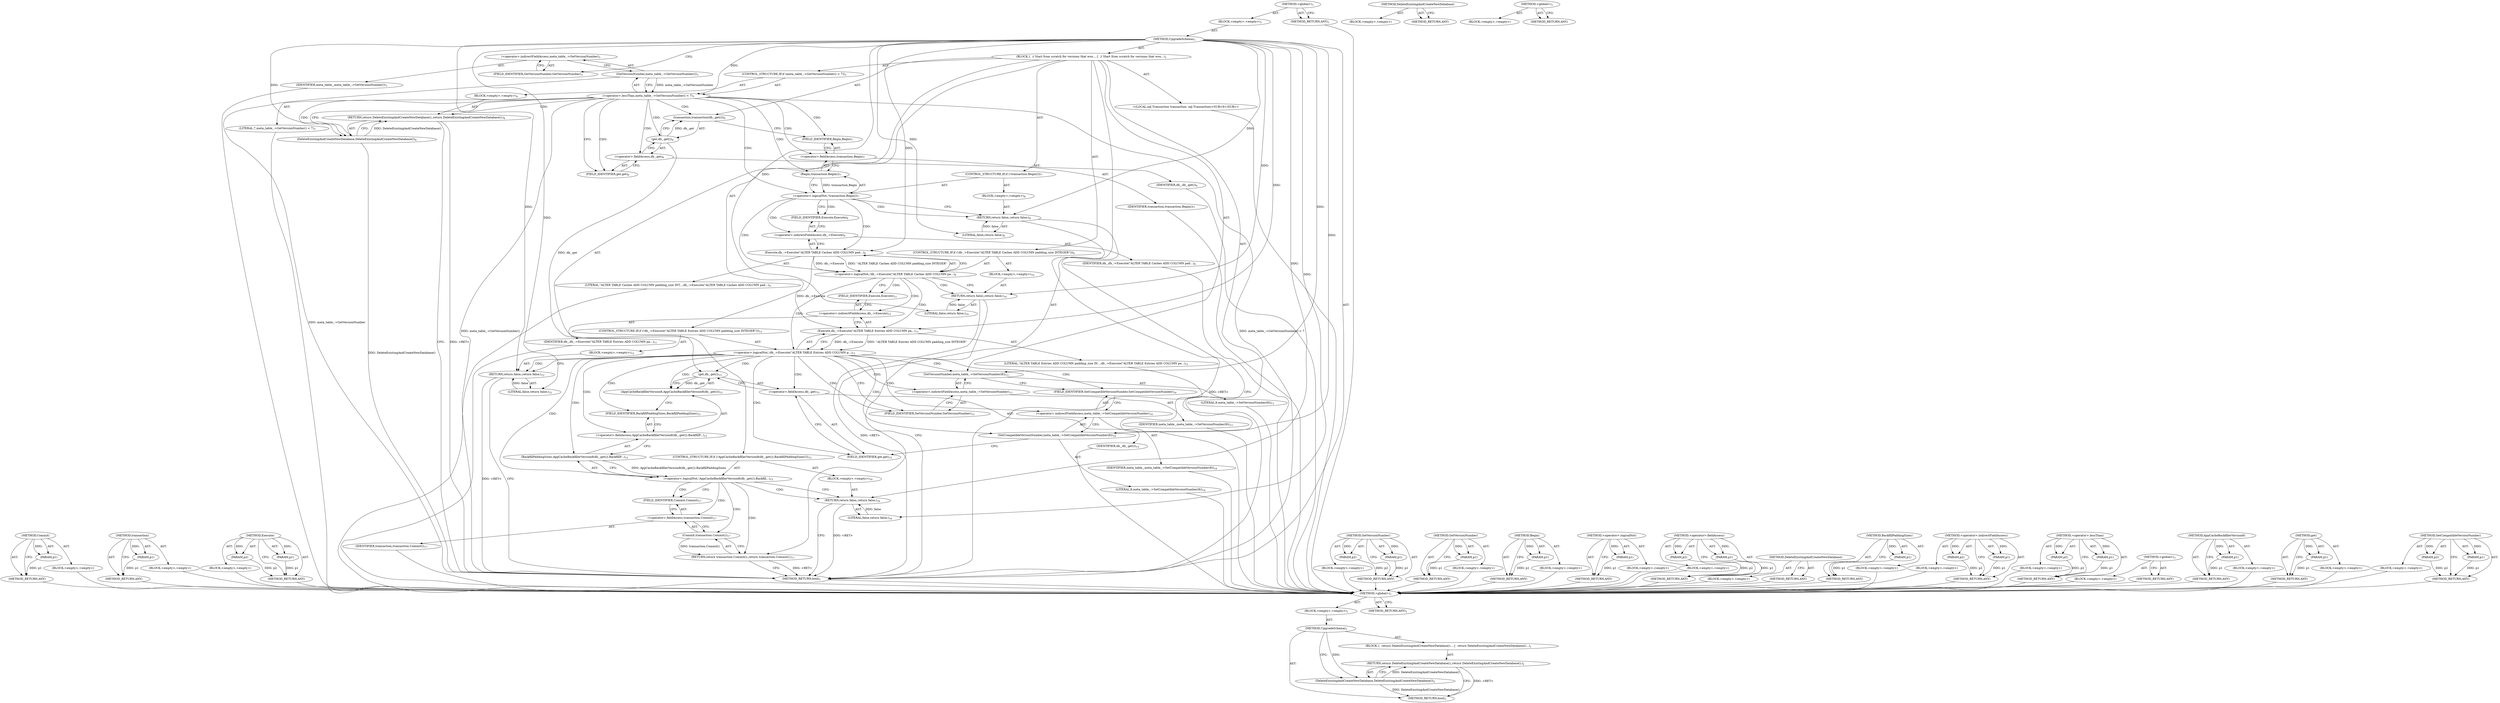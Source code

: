 digraph "SetCompatibleVersionNumber" {
vulnerable_6 [label=<(METHOD,&lt;global&gt;)<SUB>1</SUB>>];
vulnerable_7 [label=<(BLOCK,&lt;empty&gt;,&lt;empty&gt;)<SUB>1</SUB>>];
vulnerable_8 [label=<(METHOD,UpgradeSchema)<SUB>1</SUB>>];
vulnerable_9 [label=<(BLOCK,{
  return DeleteExistingAndCreateNewDatabase()...,{
  return DeleteExistingAndCreateNewDatabase()...)<SUB>1</SUB>>];
vulnerable_10 [label=<(RETURN,return DeleteExistingAndCreateNewDatabase();,return DeleteExistingAndCreateNewDatabase();)<SUB>2</SUB>>];
vulnerable_11 [label=<(DeleteExistingAndCreateNewDatabase,DeleteExistingAndCreateNewDatabase())<SUB>2</SUB>>];
vulnerable_12 [label=<(METHOD_RETURN,bool)<SUB>1</SUB>>];
vulnerable_14 [label=<(METHOD_RETURN,ANY)<SUB>1</SUB>>];
vulnerable_29 [label=<(METHOD,DeleteExistingAndCreateNewDatabase)>];
vulnerable_30 [label=<(BLOCK,&lt;empty&gt;,&lt;empty&gt;)>];
vulnerable_31 [label=<(METHOD_RETURN,ANY)>];
vulnerable_23 [label=<(METHOD,&lt;global&gt;)<SUB>1</SUB>>];
vulnerable_24 [label=<(BLOCK,&lt;empty&gt;,&lt;empty&gt;)>];
vulnerable_25 [label=<(METHOD_RETURN,ANY)>];
fixed_169 [label=<(METHOD,Commit)>];
fixed_170 [label=<(PARAM,p1)>];
fixed_171 [label=<(BLOCK,&lt;empty&gt;,&lt;empty&gt;)>];
fixed_172 [label=<(METHOD_RETURN,ANY)>];
fixed_125 [label=<(METHOD,transaction)>];
fixed_126 [label=<(PARAM,p1)>];
fixed_127 [label=<(BLOCK,&lt;empty&gt;,&lt;empty&gt;)>];
fixed_128 [label=<(METHOD_RETURN,ANY)>];
fixed_146 [label=<(METHOD,Execute)>];
fixed_147 [label=<(PARAM,p1)>];
fixed_148 [label=<(PARAM,p2)>];
fixed_149 [label=<(BLOCK,&lt;empty&gt;,&lt;empty&gt;)>];
fixed_150 [label=<(METHOD_RETURN,ANY)>];
fixed_6 [label=<(METHOD,&lt;global&gt;)<SUB>1</SUB>>];
fixed_7 [label=<(BLOCK,&lt;empty&gt;,&lt;empty&gt;)<SUB>1</SUB>>];
fixed_8 [label=<(METHOD,UpgradeSchema)<SUB>1</SUB>>];
fixed_9 [label=<(BLOCK,{
  // Start from scratch for versions that wou...,{
  // Start from scratch for versions that wou...)<SUB>1</SUB>>];
fixed_10 [label=<(CONTROL_STRUCTURE,IF,if (meta_table_-&gt;GetVersionNumber() &lt; 7))<SUB>3</SUB>>];
fixed_11 [label=<(&lt;operator&gt;.lessThan,meta_table_-&gt;GetVersionNumber() &lt; 7)<SUB>3</SUB>>];
fixed_12 [label=<(GetVersionNumber,meta_table_-&gt;GetVersionNumber())<SUB>3</SUB>>];
fixed_13 [label=<(&lt;operator&gt;.indirectFieldAccess,meta_table_-&gt;GetVersionNumber)<SUB>3</SUB>>];
fixed_14 [label=<(IDENTIFIER,meta_table_,meta_table_-&gt;GetVersionNumber())<SUB>3</SUB>>];
fixed_15 [label=<(FIELD_IDENTIFIER,GetVersionNumber,GetVersionNumber)<SUB>3</SUB>>];
fixed_16 [label=<(LITERAL,7,meta_table_-&gt;GetVersionNumber() &lt; 7)<SUB>3</SUB>>];
fixed_17 [label=<(BLOCK,&lt;empty&gt;,&lt;empty&gt;)<SUB>4</SUB>>];
fixed_18 [label=<(RETURN,return DeleteExistingAndCreateNewDatabase();,return DeleteExistingAndCreateNewDatabase();)<SUB>4</SUB>>];
fixed_19 [label=<(DeleteExistingAndCreateNewDatabase,DeleteExistingAndCreateNewDatabase())<SUB>4</SUB>>];
fixed_20 [label="<(LOCAL,sql.Transaction transaction: sql.Transaction)<SUB>6</SUB>>"];
fixed_21 [label=<(transaction,transaction(db_.get()))<SUB>6</SUB>>];
fixed_22 [label=<(get,db_.get())<SUB>6</SUB>>];
fixed_23 [label=<(&lt;operator&gt;.fieldAccess,db_.get)<SUB>6</SUB>>];
fixed_24 [label=<(IDENTIFIER,db_,db_.get())<SUB>6</SUB>>];
fixed_25 [label=<(FIELD_IDENTIFIER,get,get)<SUB>6</SUB>>];
fixed_26 [label=<(CONTROL_STRUCTURE,IF,if (!transaction.Begin()))<SUB>7</SUB>>];
fixed_27 [label=<(&lt;operator&gt;.logicalNot,!transaction.Begin())<SUB>7</SUB>>];
fixed_28 [label=<(Begin,transaction.Begin())<SUB>7</SUB>>];
fixed_29 [label=<(&lt;operator&gt;.fieldAccess,transaction.Begin)<SUB>7</SUB>>];
fixed_30 [label=<(IDENTIFIER,transaction,transaction.Begin())<SUB>7</SUB>>];
fixed_31 [label=<(FIELD_IDENTIFIER,Begin,Begin)<SUB>7</SUB>>];
fixed_32 [label=<(BLOCK,&lt;empty&gt;,&lt;empty&gt;)<SUB>8</SUB>>];
fixed_33 [label=<(RETURN,return false;,return false;)<SUB>8</SUB>>];
fixed_34 [label=<(LITERAL,false,return false;)<SUB>8</SUB>>];
fixed_35 [label=<(CONTROL_STRUCTURE,IF,if (!db_-&gt;Execute(&quot;ALTER TABLE Caches ADD COLUMN padding_size INTEGER&quot;)))<SUB>9</SUB>>];
fixed_36 [label=<(&lt;operator&gt;.logicalNot,!db_-&gt;Execute(&quot;ALTER TABLE Caches ADD COLUMN pa...)<SUB>9</SUB>>];
fixed_37 [label=<(Execute,db_-&gt;Execute(&quot;ALTER TABLE Caches ADD COLUMN pad...)<SUB>9</SUB>>];
fixed_38 [label=<(&lt;operator&gt;.indirectFieldAccess,db_-&gt;Execute)<SUB>9</SUB>>];
fixed_39 [label=<(IDENTIFIER,db_,db_-&gt;Execute(&quot;ALTER TABLE Caches ADD COLUMN pad...)<SUB>9</SUB>>];
fixed_40 [label=<(FIELD_IDENTIFIER,Execute,Execute)<SUB>9</SUB>>];
fixed_41 [label=<(LITERAL,&quot;ALTER TABLE Caches ADD COLUMN padding_size INT...,db_-&gt;Execute(&quot;ALTER TABLE Caches ADD COLUMN pad...)<SUB>9</SUB>>];
fixed_42 [label=<(BLOCK,&lt;empty&gt;,&lt;empty&gt;)<SUB>10</SUB>>];
fixed_43 [label=<(RETURN,return false;,return false;)<SUB>10</SUB>>];
fixed_44 [label=<(LITERAL,false,return false;)<SUB>10</SUB>>];
fixed_45 [label=<(CONTROL_STRUCTURE,IF,if (!db_-&gt;Execute(&quot;ALTER TABLE Entries ADD COLUMN padding_size INTEGER&quot;)))<SUB>11</SUB>>];
fixed_46 [label=<(&lt;operator&gt;.logicalNot,!db_-&gt;Execute(&quot;ALTER TABLE Entries ADD COLUMN p...)<SUB>11</SUB>>];
fixed_47 [label=<(Execute,db_-&gt;Execute(&quot;ALTER TABLE Entries ADD COLUMN pa...)<SUB>11</SUB>>];
fixed_48 [label=<(&lt;operator&gt;.indirectFieldAccess,db_-&gt;Execute)<SUB>11</SUB>>];
fixed_49 [label=<(IDENTIFIER,db_,db_-&gt;Execute(&quot;ALTER TABLE Entries ADD COLUMN pa...)<SUB>11</SUB>>];
fixed_50 [label=<(FIELD_IDENTIFIER,Execute,Execute)<SUB>11</SUB>>];
fixed_51 [label=<(LITERAL,&quot;ALTER TABLE Entries ADD COLUMN padding_size IN...,db_-&gt;Execute(&quot;ALTER TABLE Entries ADD COLUMN pa...)<SUB>11</SUB>>];
fixed_52 [label=<(BLOCK,&lt;empty&gt;,&lt;empty&gt;)<SUB>12</SUB>>];
fixed_53 [label=<(RETURN,return false;,return false;)<SUB>12</SUB>>];
fixed_54 [label=<(LITERAL,false,return false;)<SUB>12</SUB>>];
fixed_55 [label=<(SetVersionNumber,meta_table_-&gt;SetVersionNumber(8))<SUB>13</SUB>>];
fixed_56 [label=<(&lt;operator&gt;.indirectFieldAccess,meta_table_-&gt;SetVersionNumber)<SUB>13</SUB>>];
fixed_57 [label=<(IDENTIFIER,meta_table_,meta_table_-&gt;SetVersionNumber(8))<SUB>13</SUB>>];
fixed_58 [label=<(FIELD_IDENTIFIER,SetVersionNumber,SetVersionNumber)<SUB>13</SUB>>];
fixed_59 [label=<(LITERAL,8,meta_table_-&gt;SetVersionNumber(8))<SUB>13</SUB>>];
fixed_60 [label=<(SetCompatibleVersionNumber,meta_table_-&gt;SetCompatibleVersionNumber(8))<SUB>14</SUB>>];
fixed_61 [label=<(&lt;operator&gt;.indirectFieldAccess,meta_table_-&gt;SetCompatibleVersionNumber)<SUB>14</SUB>>];
fixed_62 [label=<(IDENTIFIER,meta_table_,meta_table_-&gt;SetCompatibleVersionNumber(8))<SUB>14</SUB>>];
fixed_63 [label=<(FIELD_IDENTIFIER,SetCompatibleVersionNumber,SetCompatibleVersionNumber)<SUB>14</SUB>>];
fixed_64 [label=<(LITERAL,8,meta_table_-&gt;SetCompatibleVersionNumber(8))<SUB>14</SUB>>];
fixed_65 [label=<(CONTROL_STRUCTURE,IF,if (!AppCacheBackfillerVersion8(db_.get()).BackfillPaddingSizes()))<SUB>15</SUB>>];
fixed_66 [label=<(&lt;operator&gt;.logicalNot,!AppCacheBackfillerVersion8(db_.get()).Backfill...)<SUB>15</SUB>>];
fixed_67 [label=<(BackfillPaddingSizes,AppCacheBackfillerVersion8(db_.get()).BackfillP...)<SUB>15</SUB>>];
fixed_68 [label=<(&lt;operator&gt;.fieldAccess,AppCacheBackfillerVersion8(db_.get()).BackfillP...)<SUB>15</SUB>>];
fixed_69 [label=<(AppCacheBackfillerVersion8,AppCacheBackfillerVersion8(db_.get()))<SUB>15</SUB>>];
fixed_70 [label=<(get,db_.get())<SUB>15</SUB>>];
fixed_71 [label=<(&lt;operator&gt;.fieldAccess,db_.get)<SUB>15</SUB>>];
fixed_72 [label=<(IDENTIFIER,db_,db_.get())<SUB>15</SUB>>];
fixed_73 [label=<(FIELD_IDENTIFIER,get,get)<SUB>15</SUB>>];
fixed_74 [label=<(FIELD_IDENTIFIER,BackfillPaddingSizes,BackfillPaddingSizes)<SUB>15</SUB>>];
fixed_75 [label=<(BLOCK,&lt;empty&gt;,&lt;empty&gt;)<SUB>16</SUB>>];
fixed_76 [label=<(RETURN,return false;,return false;)<SUB>16</SUB>>];
fixed_77 [label=<(LITERAL,false,return false;)<SUB>16</SUB>>];
fixed_78 [label=<(RETURN,return transaction.Commit();,return transaction.Commit();)<SUB>17</SUB>>];
fixed_79 [label=<(Commit,transaction.Commit())<SUB>17</SUB>>];
fixed_80 [label=<(&lt;operator&gt;.fieldAccess,transaction.Commit)<SUB>17</SUB>>];
fixed_81 [label=<(IDENTIFIER,transaction,transaction.Commit())<SUB>17</SUB>>];
fixed_82 [label=<(FIELD_IDENTIFIER,Commit,Commit)<SUB>17</SUB>>];
fixed_83 [label=<(METHOD_RETURN,bool)<SUB>1</SUB>>];
fixed_85 [label=<(METHOD_RETURN,ANY)<SUB>1</SUB>>];
fixed_151 [label=<(METHOD,SetVersionNumber)>];
fixed_152 [label=<(PARAM,p1)>];
fixed_153 [label=<(PARAM,p2)>];
fixed_154 [label=<(BLOCK,&lt;empty&gt;,&lt;empty&gt;)>];
fixed_155 [label=<(METHOD_RETURN,ANY)>];
fixed_113 [label=<(METHOD,GetVersionNumber)>];
fixed_114 [label=<(PARAM,p1)>];
fixed_115 [label=<(BLOCK,&lt;empty&gt;,&lt;empty&gt;)>];
fixed_116 [label=<(METHOD_RETURN,ANY)>];
fixed_142 [label=<(METHOD,Begin)>];
fixed_143 [label=<(PARAM,p1)>];
fixed_144 [label=<(BLOCK,&lt;empty&gt;,&lt;empty&gt;)>];
fixed_145 [label=<(METHOD_RETURN,ANY)>];
fixed_138 [label=<(METHOD,&lt;operator&gt;.logicalNot)>];
fixed_139 [label=<(PARAM,p1)>];
fixed_140 [label=<(BLOCK,&lt;empty&gt;,&lt;empty&gt;)>];
fixed_141 [label=<(METHOD_RETURN,ANY)>];
fixed_133 [label=<(METHOD,&lt;operator&gt;.fieldAccess)>];
fixed_134 [label=<(PARAM,p1)>];
fixed_135 [label=<(PARAM,p2)>];
fixed_136 [label=<(BLOCK,&lt;empty&gt;,&lt;empty&gt;)>];
fixed_137 [label=<(METHOD_RETURN,ANY)>];
fixed_122 [label=<(METHOD,DeleteExistingAndCreateNewDatabase)>];
fixed_123 [label=<(BLOCK,&lt;empty&gt;,&lt;empty&gt;)>];
fixed_124 [label=<(METHOD_RETURN,ANY)>];
fixed_161 [label=<(METHOD,BackfillPaddingSizes)>];
fixed_162 [label=<(PARAM,p1)>];
fixed_163 [label=<(BLOCK,&lt;empty&gt;,&lt;empty&gt;)>];
fixed_164 [label=<(METHOD_RETURN,ANY)>];
fixed_117 [label=<(METHOD,&lt;operator&gt;.indirectFieldAccess)>];
fixed_118 [label=<(PARAM,p1)>];
fixed_119 [label=<(PARAM,p2)>];
fixed_120 [label=<(BLOCK,&lt;empty&gt;,&lt;empty&gt;)>];
fixed_121 [label=<(METHOD_RETURN,ANY)>];
fixed_108 [label=<(METHOD,&lt;operator&gt;.lessThan)>];
fixed_109 [label=<(PARAM,p1)>];
fixed_110 [label=<(PARAM,p2)>];
fixed_111 [label=<(BLOCK,&lt;empty&gt;,&lt;empty&gt;)>];
fixed_112 [label=<(METHOD_RETURN,ANY)>];
fixed_102 [label=<(METHOD,&lt;global&gt;)<SUB>1</SUB>>];
fixed_103 [label=<(BLOCK,&lt;empty&gt;,&lt;empty&gt;)>];
fixed_104 [label=<(METHOD_RETURN,ANY)>];
fixed_165 [label=<(METHOD,AppCacheBackfillerVersion8)>];
fixed_166 [label=<(PARAM,p1)>];
fixed_167 [label=<(BLOCK,&lt;empty&gt;,&lt;empty&gt;)>];
fixed_168 [label=<(METHOD_RETURN,ANY)>];
fixed_129 [label=<(METHOD,get)>];
fixed_130 [label=<(PARAM,p1)>];
fixed_131 [label=<(BLOCK,&lt;empty&gt;,&lt;empty&gt;)>];
fixed_132 [label=<(METHOD_RETURN,ANY)>];
fixed_156 [label=<(METHOD,SetCompatibleVersionNumber)>];
fixed_157 [label=<(PARAM,p1)>];
fixed_158 [label=<(PARAM,p2)>];
fixed_159 [label=<(BLOCK,&lt;empty&gt;,&lt;empty&gt;)>];
fixed_160 [label=<(METHOD_RETURN,ANY)>];
vulnerable_6 -> vulnerable_7  [key=0, label="AST: "];
vulnerable_6 -> vulnerable_14  [key=0, label="AST: "];
vulnerable_6 -> vulnerable_14  [key=1, label="CFG: "];
vulnerable_7 -> vulnerable_8  [key=0, label="AST: "];
vulnerable_8 -> vulnerable_9  [key=0, label="AST: "];
vulnerable_8 -> vulnerable_12  [key=0, label="AST: "];
vulnerable_8 -> vulnerable_11  [key=0, label="CFG: "];
vulnerable_8 -> vulnerable_11  [key=1, label="DDG: "];
vulnerable_9 -> vulnerable_10  [key=0, label="AST: "];
vulnerable_10 -> vulnerable_11  [key=0, label="AST: "];
vulnerable_10 -> vulnerable_12  [key=0, label="CFG: "];
vulnerable_10 -> vulnerable_12  [key=1, label="DDG: &lt;RET&gt;"];
vulnerable_11 -> vulnerable_10  [key=0, label="CFG: "];
vulnerable_11 -> vulnerable_10  [key=1, label="DDG: DeleteExistingAndCreateNewDatabase()"];
vulnerable_11 -> vulnerable_12  [key=0, label="DDG: DeleteExistingAndCreateNewDatabase()"];
vulnerable_29 -> vulnerable_30  [key=0, label="AST: "];
vulnerable_29 -> vulnerable_31  [key=0, label="AST: "];
vulnerable_29 -> vulnerable_31  [key=1, label="CFG: "];
vulnerable_23 -> vulnerable_24  [key=0, label="AST: "];
vulnerable_23 -> vulnerable_25  [key=0, label="AST: "];
vulnerable_23 -> vulnerable_25  [key=1, label="CFG: "];
fixed_169 -> fixed_170  [key=0, label="AST: "];
fixed_169 -> fixed_170  [key=1, label="DDG: "];
fixed_169 -> fixed_171  [key=0, label="AST: "];
fixed_169 -> fixed_172  [key=0, label="AST: "];
fixed_169 -> fixed_172  [key=1, label="CFG: "];
fixed_170 -> fixed_172  [key=0, label="DDG: p1"];
fixed_171 -> vulnerable_6  [key=0];
fixed_172 -> vulnerable_6  [key=0];
fixed_125 -> fixed_126  [key=0, label="AST: "];
fixed_125 -> fixed_126  [key=1, label="DDG: "];
fixed_125 -> fixed_127  [key=0, label="AST: "];
fixed_125 -> fixed_128  [key=0, label="AST: "];
fixed_125 -> fixed_128  [key=1, label="CFG: "];
fixed_126 -> fixed_128  [key=0, label="DDG: p1"];
fixed_127 -> vulnerable_6  [key=0];
fixed_128 -> vulnerable_6  [key=0];
fixed_146 -> fixed_147  [key=0, label="AST: "];
fixed_146 -> fixed_147  [key=1, label="DDG: "];
fixed_146 -> fixed_149  [key=0, label="AST: "];
fixed_146 -> fixed_148  [key=0, label="AST: "];
fixed_146 -> fixed_148  [key=1, label="DDG: "];
fixed_146 -> fixed_150  [key=0, label="AST: "];
fixed_146 -> fixed_150  [key=1, label="CFG: "];
fixed_147 -> fixed_150  [key=0, label="DDG: p1"];
fixed_148 -> fixed_150  [key=0, label="DDG: p2"];
fixed_149 -> vulnerable_6  [key=0];
fixed_150 -> vulnerable_6  [key=0];
fixed_6 -> fixed_7  [key=0, label="AST: "];
fixed_6 -> fixed_85  [key=0, label="AST: "];
fixed_6 -> fixed_85  [key=1, label="CFG: "];
fixed_7 -> fixed_8  [key=0, label="AST: "];
fixed_8 -> fixed_9  [key=0, label="AST: "];
fixed_8 -> fixed_83  [key=0, label="AST: "];
fixed_8 -> fixed_15  [key=0, label="CFG: "];
fixed_8 -> fixed_55  [key=0, label="DDG: "];
fixed_8 -> fixed_60  [key=0, label="DDG: "];
fixed_8 -> fixed_11  [key=0, label="DDG: "];
fixed_8 -> fixed_33  [key=0, label="DDG: "];
fixed_8 -> fixed_43  [key=0, label="DDG: "];
fixed_8 -> fixed_53  [key=0, label="DDG: "];
fixed_8 -> fixed_76  [key=0, label="DDG: "];
fixed_8 -> fixed_19  [key=0, label="DDG: "];
fixed_8 -> fixed_34  [key=0, label="DDG: "];
fixed_8 -> fixed_37  [key=0, label="DDG: "];
fixed_8 -> fixed_44  [key=0, label="DDG: "];
fixed_8 -> fixed_47  [key=0, label="DDG: "];
fixed_8 -> fixed_54  [key=0, label="DDG: "];
fixed_8 -> fixed_77  [key=0, label="DDG: "];
fixed_9 -> fixed_10  [key=0, label="AST: "];
fixed_9 -> fixed_20  [key=0, label="AST: "];
fixed_9 -> fixed_21  [key=0, label="AST: "];
fixed_9 -> fixed_26  [key=0, label="AST: "];
fixed_9 -> fixed_35  [key=0, label="AST: "];
fixed_9 -> fixed_45  [key=0, label="AST: "];
fixed_9 -> fixed_55  [key=0, label="AST: "];
fixed_9 -> fixed_60  [key=0, label="AST: "];
fixed_9 -> fixed_65  [key=0, label="AST: "];
fixed_9 -> fixed_78  [key=0, label="AST: "];
fixed_10 -> fixed_11  [key=0, label="AST: "];
fixed_10 -> fixed_17  [key=0, label="AST: "];
fixed_11 -> fixed_12  [key=0, label="AST: "];
fixed_11 -> fixed_16  [key=0, label="AST: "];
fixed_11 -> fixed_19  [key=0, label="CFG: "];
fixed_11 -> fixed_19  [key=1, label="CDG: "];
fixed_11 -> fixed_25  [key=0, label="CFG: "];
fixed_11 -> fixed_25  [key=1, label="CDG: "];
fixed_11 -> fixed_83  [key=0, label="DDG: meta_table_-&gt;GetVersionNumber()"];
fixed_11 -> fixed_83  [key=1, label="DDG: meta_table_-&gt;GetVersionNumber() &lt; 7"];
fixed_11 -> fixed_21  [key=0, label="CDG: "];
fixed_11 -> fixed_28  [key=0, label="CDG: "];
fixed_11 -> fixed_22  [key=0, label="CDG: "];
fixed_11 -> fixed_27  [key=0, label="CDG: "];
fixed_11 -> fixed_29  [key=0, label="CDG: "];
fixed_11 -> fixed_18  [key=0, label="CDG: "];
fixed_11 -> fixed_23  [key=0, label="CDG: "];
fixed_11 -> fixed_31  [key=0, label="CDG: "];
fixed_12 -> fixed_13  [key=0, label="AST: "];
fixed_12 -> fixed_11  [key=0, label="CFG: "];
fixed_12 -> fixed_11  [key=1, label="DDG: meta_table_-&gt;GetVersionNumber"];
fixed_12 -> fixed_83  [key=0, label="DDG: meta_table_-&gt;GetVersionNumber"];
fixed_13 -> fixed_14  [key=0, label="AST: "];
fixed_13 -> fixed_15  [key=0, label="AST: "];
fixed_13 -> fixed_12  [key=0, label="CFG: "];
fixed_14 -> vulnerable_6  [key=0];
fixed_15 -> fixed_13  [key=0, label="CFG: "];
fixed_16 -> vulnerable_6  [key=0];
fixed_17 -> fixed_18  [key=0, label="AST: "];
fixed_18 -> fixed_19  [key=0, label="AST: "];
fixed_18 -> fixed_83  [key=0, label="CFG: "];
fixed_18 -> fixed_83  [key=1, label="DDG: &lt;RET&gt;"];
fixed_19 -> fixed_18  [key=0, label="CFG: "];
fixed_19 -> fixed_18  [key=1, label="DDG: DeleteExistingAndCreateNewDatabase()"];
fixed_19 -> fixed_83  [key=0, label="DDG: DeleteExistingAndCreateNewDatabase()"];
fixed_20 -> vulnerable_6  [key=0];
fixed_21 -> fixed_22  [key=0, label="AST: "];
fixed_21 -> fixed_31  [key=0, label="CFG: "];
fixed_22 -> fixed_23  [key=0, label="AST: "];
fixed_22 -> fixed_21  [key=0, label="CFG: "];
fixed_22 -> fixed_21  [key=1, label="DDG: db_.get"];
fixed_22 -> fixed_70  [key=0, label="DDG: db_.get"];
fixed_23 -> fixed_24  [key=0, label="AST: "];
fixed_23 -> fixed_25  [key=0, label="AST: "];
fixed_23 -> fixed_22  [key=0, label="CFG: "];
fixed_24 -> vulnerable_6  [key=0];
fixed_25 -> fixed_23  [key=0, label="CFG: "];
fixed_26 -> fixed_27  [key=0, label="AST: "];
fixed_26 -> fixed_32  [key=0, label="AST: "];
fixed_27 -> fixed_28  [key=0, label="AST: "];
fixed_27 -> fixed_33  [key=0, label="CFG: "];
fixed_27 -> fixed_33  [key=1, label="CDG: "];
fixed_27 -> fixed_40  [key=0, label="CFG: "];
fixed_27 -> fixed_40  [key=1, label="CDG: "];
fixed_27 -> fixed_37  [key=0, label="CDG: "];
fixed_27 -> fixed_38  [key=0, label="CDG: "];
fixed_27 -> fixed_36  [key=0, label="CDG: "];
fixed_28 -> fixed_29  [key=0, label="AST: "];
fixed_28 -> fixed_27  [key=0, label="CFG: "];
fixed_28 -> fixed_27  [key=1, label="DDG: transaction.Begin"];
fixed_29 -> fixed_30  [key=0, label="AST: "];
fixed_29 -> fixed_31  [key=0, label="AST: "];
fixed_29 -> fixed_28  [key=0, label="CFG: "];
fixed_30 -> vulnerable_6  [key=0];
fixed_31 -> fixed_29  [key=0, label="CFG: "];
fixed_32 -> fixed_33  [key=0, label="AST: "];
fixed_33 -> fixed_34  [key=0, label="AST: "];
fixed_33 -> fixed_83  [key=0, label="CFG: "];
fixed_33 -> fixed_83  [key=1, label="DDG: &lt;RET&gt;"];
fixed_34 -> fixed_33  [key=0, label="DDG: false"];
fixed_35 -> fixed_36  [key=0, label="AST: "];
fixed_35 -> fixed_42  [key=0, label="AST: "];
fixed_36 -> fixed_37  [key=0, label="AST: "];
fixed_36 -> fixed_43  [key=0, label="CFG: "];
fixed_36 -> fixed_43  [key=1, label="CDG: "];
fixed_36 -> fixed_50  [key=0, label="CFG: "];
fixed_36 -> fixed_50  [key=1, label="CDG: "];
fixed_36 -> fixed_47  [key=0, label="CDG: "];
fixed_36 -> fixed_48  [key=0, label="CDG: "];
fixed_36 -> fixed_46  [key=0, label="CDG: "];
fixed_37 -> fixed_38  [key=0, label="AST: "];
fixed_37 -> fixed_41  [key=0, label="AST: "];
fixed_37 -> fixed_36  [key=0, label="CFG: "];
fixed_37 -> fixed_36  [key=1, label="DDG: db_-&gt;Execute"];
fixed_37 -> fixed_36  [key=2, label="DDG: &quot;ALTER TABLE Caches ADD COLUMN padding_size INTEGER&quot;"];
fixed_37 -> fixed_47  [key=0, label="DDG: db_-&gt;Execute"];
fixed_38 -> fixed_39  [key=0, label="AST: "];
fixed_38 -> fixed_40  [key=0, label="AST: "];
fixed_38 -> fixed_37  [key=0, label="CFG: "];
fixed_39 -> vulnerable_6  [key=0];
fixed_40 -> fixed_38  [key=0, label="CFG: "];
fixed_41 -> vulnerable_6  [key=0];
fixed_42 -> fixed_43  [key=0, label="AST: "];
fixed_43 -> fixed_44  [key=0, label="AST: "];
fixed_43 -> fixed_83  [key=0, label="CFG: "];
fixed_43 -> fixed_83  [key=1, label="DDG: &lt;RET&gt;"];
fixed_44 -> fixed_43  [key=0, label="DDG: false"];
fixed_45 -> fixed_46  [key=0, label="AST: "];
fixed_45 -> fixed_52  [key=0, label="AST: "];
fixed_46 -> fixed_47  [key=0, label="AST: "];
fixed_46 -> fixed_53  [key=0, label="CFG: "];
fixed_46 -> fixed_53  [key=1, label="CDG: "];
fixed_46 -> fixed_58  [key=0, label="CFG: "];
fixed_46 -> fixed_58  [key=1, label="CDG: "];
fixed_46 -> fixed_68  [key=0, label="CDG: "];
fixed_46 -> fixed_60  [key=0, label="CDG: "];
fixed_46 -> fixed_73  [key=0, label="CDG: "];
fixed_46 -> fixed_66  [key=0, label="CDG: "];
fixed_46 -> fixed_56  [key=0, label="CDG: "];
fixed_46 -> fixed_69  [key=0, label="CDG: "];
fixed_46 -> fixed_67  [key=0, label="CDG: "];
fixed_46 -> fixed_74  [key=0, label="CDG: "];
fixed_46 -> fixed_61  [key=0, label="CDG: "];
fixed_46 -> fixed_71  [key=0, label="CDG: "];
fixed_46 -> fixed_70  [key=0, label="CDG: "];
fixed_46 -> fixed_63  [key=0, label="CDG: "];
fixed_46 -> fixed_55  [key=0, label="CDG: "];
fixed_47 -> fixed_48  [key=0, label="AST: "];
fixed_47 -> fixed_51  [key=0, label="AST: "];
fixed_47 -> fixed_46  [key=0, label="CFG: "];
fixed_47 -> fixed_46  [key=1, label="DDG: db_-&gt;Execute"];
fixed_47 -> fixed_46  [key=2, label="DDG: &quot;ALTER TABLE Entries ADD COLUMN padding_size INTEGER&quot;"];
fixed_48 -> fixed_49  [key=0, label="AST: "];
fixed_48 -> fixed_50  [key=0, label="AST: "];
fixed_48 -> fixed_47  [key=0, label="CFG: "];
fixed_49 -> vulnerable_6  [key=0];
fixed_50 -> fixed_48  [key=0, label="CFG: "];
fixed_51 -> vulnerable_6  [key=0];
fixed_52 -> fixed_53  [key=0, label="AST: "];
fixed_53 -> fixed_54  [key=0, label="AST: "];
fixed_53 -> fixed_83  [key=0, label="CFG: "];
fixed_53 -> fixed_83  [key=1, label="DDG: &lt;RET&gt;"];
fixed_54 -> fixed_53  [key=0, label="DDG: false"];
fixed_55 -> fixed_56  [key=0, label="AST: "];
fixed_55 -> fixed_59  [key=0, label="AST: "];
fixed_55 -> fixed_63  [key=0, label="CFG: "];
fixed_56 -> fixed_57  [key=0, label="AST: "];
fixed_56 -> fixed_58  [key=0, label="AST: "];
fixed_56 -> fixed_55  [key=0, label="CFG: "];
fixed_57 -> vulnerable_6  [key=0];
fixed_58 -> fixed_56  [key=0, label="CFG: "];
fixed_59 -> vulnerable_6  [key=0];
fixed_60 -> fixed_61  [key=0, label="AST: "];
fixed_60 -> fixed_64  [key=0, label="AST: "];
fixed_60 -> fixed_73  [key=0, label="CFG: "];
fixed_61 -> fixed_62  [key=0, label="AST: "];
fixed_61 -> fixed_63  [key=0, label="AST: "];
fixed_61 -> fixed_60  [key=0, label="CFG: "];
fixed_62 -> vulnerable_6  [key=0];
fixed_63 -> fixed_61  [key=0, label="CFG: "];
fixed_64 -> vulnerable_6  [key=0];
fixed_65 -> fixed_66  [key=0, label="AST: "];
fixed_65 -> fixed_75  [key=0, label="AST: "];
fixed_66 -> fixed_67  [key=0, label="AST: "];
fixed_66 -> fixed_76  [key=0, label="CFG: "];
fixed_66 -> fixed_76  [key=1, label="CDG: "];
fixed_66 -> fixed_82  [key=0, label="CFG: "];
fixed_66 -> fixed_82  [key=1, label="CDG: "];
fixed_66 -> fixed_79  [key=0, label="CDG: "];
fixed_66 -> fixed_80  [key=0, label="CDG: "];
fixed_66 -> fixed_78  [key=0, label="CDG: "];
fixed_67 -> fixed_68  [key=0, label="AST: "];
fixed_67 -> fixed_66  [key=0, label="CFG: "];
fixed_67 -> fixed_66  [key=1, label="DDG: AppCacheBackfillerVersion8(db_.get()).BackfillPaddingSizes"];
fixed_68 -> fixed_69  [key=0, label="AST: "];
fixed_68 -> fixed_74  [key=0, label="AST: "];
fixed_68 -> fixed_67  [key=0, label="CFG: "];
fixed_69 -> fixed_70  [key=0, label="AST: "];
fixed_69 -> fixed_74  [key=0, label="CFG: "];
fixed_70 -> fixed_71  [key=0, label="AST: "];
fixed_70 -> fixed_69  [key=0, label="CFG: "];
fixed_70 -> fixed_69  [key=1, label="DDG: db_.get"];
fixed_71 -> fixed_72  [key=0, label="AST: "];
fixed_71 -> fixed_73  [key=0, label="AST: "];
fixed_71 -> fixed_70  [key=0, label="CFG: "];
fixed_72 -> vulnerable_6  [key=0];
fixed_73 -> fixed_71  [key=0, label="CFG: "];
fixed_74 -> fixed_68  [key=0, label="CFG: "];
fixed_75 -> fixed_76  [key=0, label="AST: "];
fixed_76 -> fixed_77  [key=0, label="AST: "];
fixed_76 -> fixed_83  [key=0, label="CFG: "];
fixed_76 -> fixed_83  [key=1, label="DDG: &lt;RET&gt;"];
fixed_77 -> fixed_76  [key=0, label="DDG: false"];
fixed_78 -> fixed_79  [key=0, label="AST: "];
fixed_78 -> fixed_83  [key=0, label="CFG: "];
fixed_78 -> fixed_83  [key=1, label="DDG: &lt;RET&gt;"];
fixed_79 -> fixed_80  [key=0, label="AST: "];
fixed_79 -> fixed_78  [key=0, label="CFG: "];
fixed_79 -> fixed_78  [key=1, label="DDG: transaction.Commit()"];
fixed_80 -> fixed_81  [key=0, label="AST: "];
fixed_80 -> fixed_82  [key=0, label="AST: "];
fixed_80 -> fixed_79  [key=0, label="CFG: "];
fixed_81 -> vulnerable_6  [key=0];
fixed_82 -> fixed_80  [key=0, label="CFG: "];
fixed_83 -> vulnerable_6  [key=0];
fixed_85 -> vulnerable_6  [key=0];
fixed_151 -> fixed_152  [key=0, label="AST: "];
fixed_151 -> fixed_152  [key=1, label="DDG: "];
fixed_151 -> fixed_154  [key=0, label="AST: "];
fixed_151 -> fixed_153  [key=0, label="AST: "];
fixed_151 -> fixed_153  [key=1, label="DDG: "];
fixed_151 -> fixed_155  [key=0, label="AST: "];
fixed_151 -> fixed_155  [key=1, label="CFG: "];
fixed_152 -> fixed_155  [key=0, label="DDG: p1"];
fixed_153 -> fixed_155  [key=0, label="DDG: p2"];
fixed_154 -> vulnerable_6  [key=0];
fixed_155 -> vulnerable_6  [key=0];
fixed_113 -> fixed_114  [key=0, label="AST: "];
fixed_113 -> fixed_114  [key=1, label="DDG: "];
fixed_113 -> fixed_115  [key=0, label="AST: "];
fixed_113 -> fixed_116  [key=0, label="AST: "];
fixed_113 -> fixed_116  [key=1, label="CFG: "];
fixed_114 -> fixed_116  [key=0, label="DDG: p1"];
fixed_115 -> vulnerable_6  [key=0];
fixed_116 -> vulnerable_6  [key=0];
fixed_142 -> fixed_143  [key=0, label="AST: "];
fixed_142 -> fixed_143  [key=1, label="DDG: "];
fixed_142 -> fixed_144  [key=0, label="AST: "];
fixed_142 -> fixed_145  [key=0, label="AST: "];
fixed_142 -> fixed_145  [key=1, label="CFG: "];
fixed_143 -> fixed_145  [key=0, label="DDG: p1"];
fixed_144 -> vulnerable_6  [key=0];
fixed_145 -> vulnerable_6  [key=0];
fixed_138 -> fixed_139  [key=0, label="AST: "];
fixed_138 -> fixed_139  [key=1, label="DDG: "];
fixed_138 -> fixed_140  [key=0, label="AST: "];
fixed_138 -> fixed_141  [key=0, label="AST: "];
fixed_138 -> fixed_141  [key=1, label="CFG: "];
fixed_139 -> fixed_141  [key=0, label="DDG: p1"];
fixed_140 -> vulnerable_6  [key=0];
fixed_141 -> vulnerable_6  [key=0];
fixed_133 -> fixed_134  [key=0, label="AST: "];
fixed_133 -> fixed_134  [key=1, label="DDG: "];
fixed_133 -> fixed_136  [key=0, label="AST: "];
fixed_133 -> fixed_135  [key=0, label="AST: "];
fixed_133 -> fixed_135  [key=1, label="DDG: "];
fixed_133 -> fixed_137  [key=0, label="AST: "];
fixed_133 -> fixed_137  [key=1, label="CFG: "];
fixed_134 -> fixed_137  [key=0, label="DDG: p1"];
fixed_135 -> fixed_137  [key=0, label="DDG: p2"];
fixed_136 -> vulnerable_6  [key=0];
fixed_137 -> vulnerable_6  [key=0];
fixed_122 -> fixed_123  [key=0, label="AST: "];
fixed_122 -> fixed_124  [key=0, label="AST: "];
fixed_122 -> fixed_124  [key=1, label="CFG: "];
fixed_123 -> vulnerable_6  [key=0];
fixed_124 -> vulnerable_6  [key=0];
fixed_161 -> fixed_162  [key=0, label="AST: "];
fixed_161 -> fixed_162  [key=1, label="DDG: "];
fixed_161 -> fixed_163  [key=0, label="AST: "];
fixed_161 -> fixed_164  [key=0, label="AST: "];
fixed_161 -> fixed_164  [key=1, label="CFG: "];
fixed_162 -> fixed_164  [key=0, label="DDG: p1"];
fixed_163 -> vulnerable_6  [key=0];
fixed_164 -> vulnerable_6  [key=0];
fixed_117 -> fixed_118  [key=0, label="AST: "];
fixed_117 -> fixed_118  [key=1, label="DDG: "];
fixed_117 -> fixed_120  [key=0, label="AST: "];
fixed_117 -> fixed_119  [key=0, label="AST: "];
fixed_117 -> fixed_119  [key=1, label="DDG: "];
fixed_117 -> fixed_121  [key=0, label="AST: "];
fixed_117 -> fixed_121  [key=1, label="CFG: "];
fixed_118 -> fixed_121  [key=0, label="DDG: p1"];
fixed_119 -> fixed_121  [key=0, label="DDG: p2"];
fixed_120 -> vulnerable_6  [key=0];
fixed_121 -> vulnerable_6  [key=0];
fixed_108 -> fixed_109  [key=0, label="AST: "];
fixed_108 -> fixed_109  [key=1, label="DDG: "];
fixed_108 -> fixed_111  [key=0, label="AST: "];
fixed_108 -> fixed_110  [key=0, label="AST: "];
fixed_108 -> fixed_110  [key=1, label="DDG: "];
fixed_108 -> fixed_112  [key=0, label="AST: "];
fixed_108 -> fixed_112  [key=1, label="CFG: "];
fixed_109 -> fixed_112  [key=0, label="DDG: p1"];
fixed_110 -> fixed_112  [key=0, label="DDG: p2"];
fixed_111 -> vulnerable_6  [key=0];
fixed_112 -> vulnerable_6  [key=0];
fixed_102 -> fixed_103  [key=0, label="AST: "];
fixed_102 -> fixed_104  [key=0, label="AST: "];
fixed_102 -> fixed_104  [key=1, label="CFG: "];
fixed_103 -> vulnerable_6  [key=0];
fixed_104 -> vulnerable_6  [key=0];
fixed_165 -> fixed_166  [key=0, label="AST: "];
fixed_165 -> fixed_166  [key=1, label="DDG: "];
fixed_165 -> fixed_167  [key=0, label="AST: "];
fixed_165 -> fixed_168  [key=0, label="AST: "];
fixed_165 -> fixed_168  [key=1, label="CFG: "];
fixed_166 -> fixed_168  [key=0, label="DDG: p1"];
fixed_167 -> vulnerable_6  [key=0];
fixed_168 -> vulnerable_6  [key=0];
fixed_129 -> fixed_130  [key=0, label="AST: "];
fixed_129 -> fixed_130  [key=1, label="DDG: "];
fixed_129 -> fixed_131  [key=0, label="AST: "];
fixed_129 -> fixed_132  [key=0, label="AST: "];
fixed_129 -> fixed_132  [key=1, label="CFG: "];
fixed_130 -> fixed_132  [key=0, label="DDG: p1"];
fixed_131 -> vulnerable_6  [key=0];
fixed_132 -> vulnerable_6  [key=0];
fixed_156 -> fixed_157  [key=0, label="AST: "];
fixed_156 -> fixed_157  [key=1, label="DDG: "];
fixed_156 -> fixed_159  [key=0, label="AST: "];
fixed_156 -> fixed_158  [key=0, label="AST: "];
fixed_156 -> fixed_158  [key=1, label="DDG: "];
fixed_156 -> fixed_160  [key=0, label="AST: "];
fixed_156 -> fixed_160  [key=1, label="CFG: "];
fixed_157 -> fixed_160  [key=0, label="DDG: p1"];
fixed_158 -> fixed_160  [key=0, label="DDG: p2"];
fixed_159 -> vulnerable_6  [key=0];
fixed_160 -> vulnerable_6  [key=0];
}
